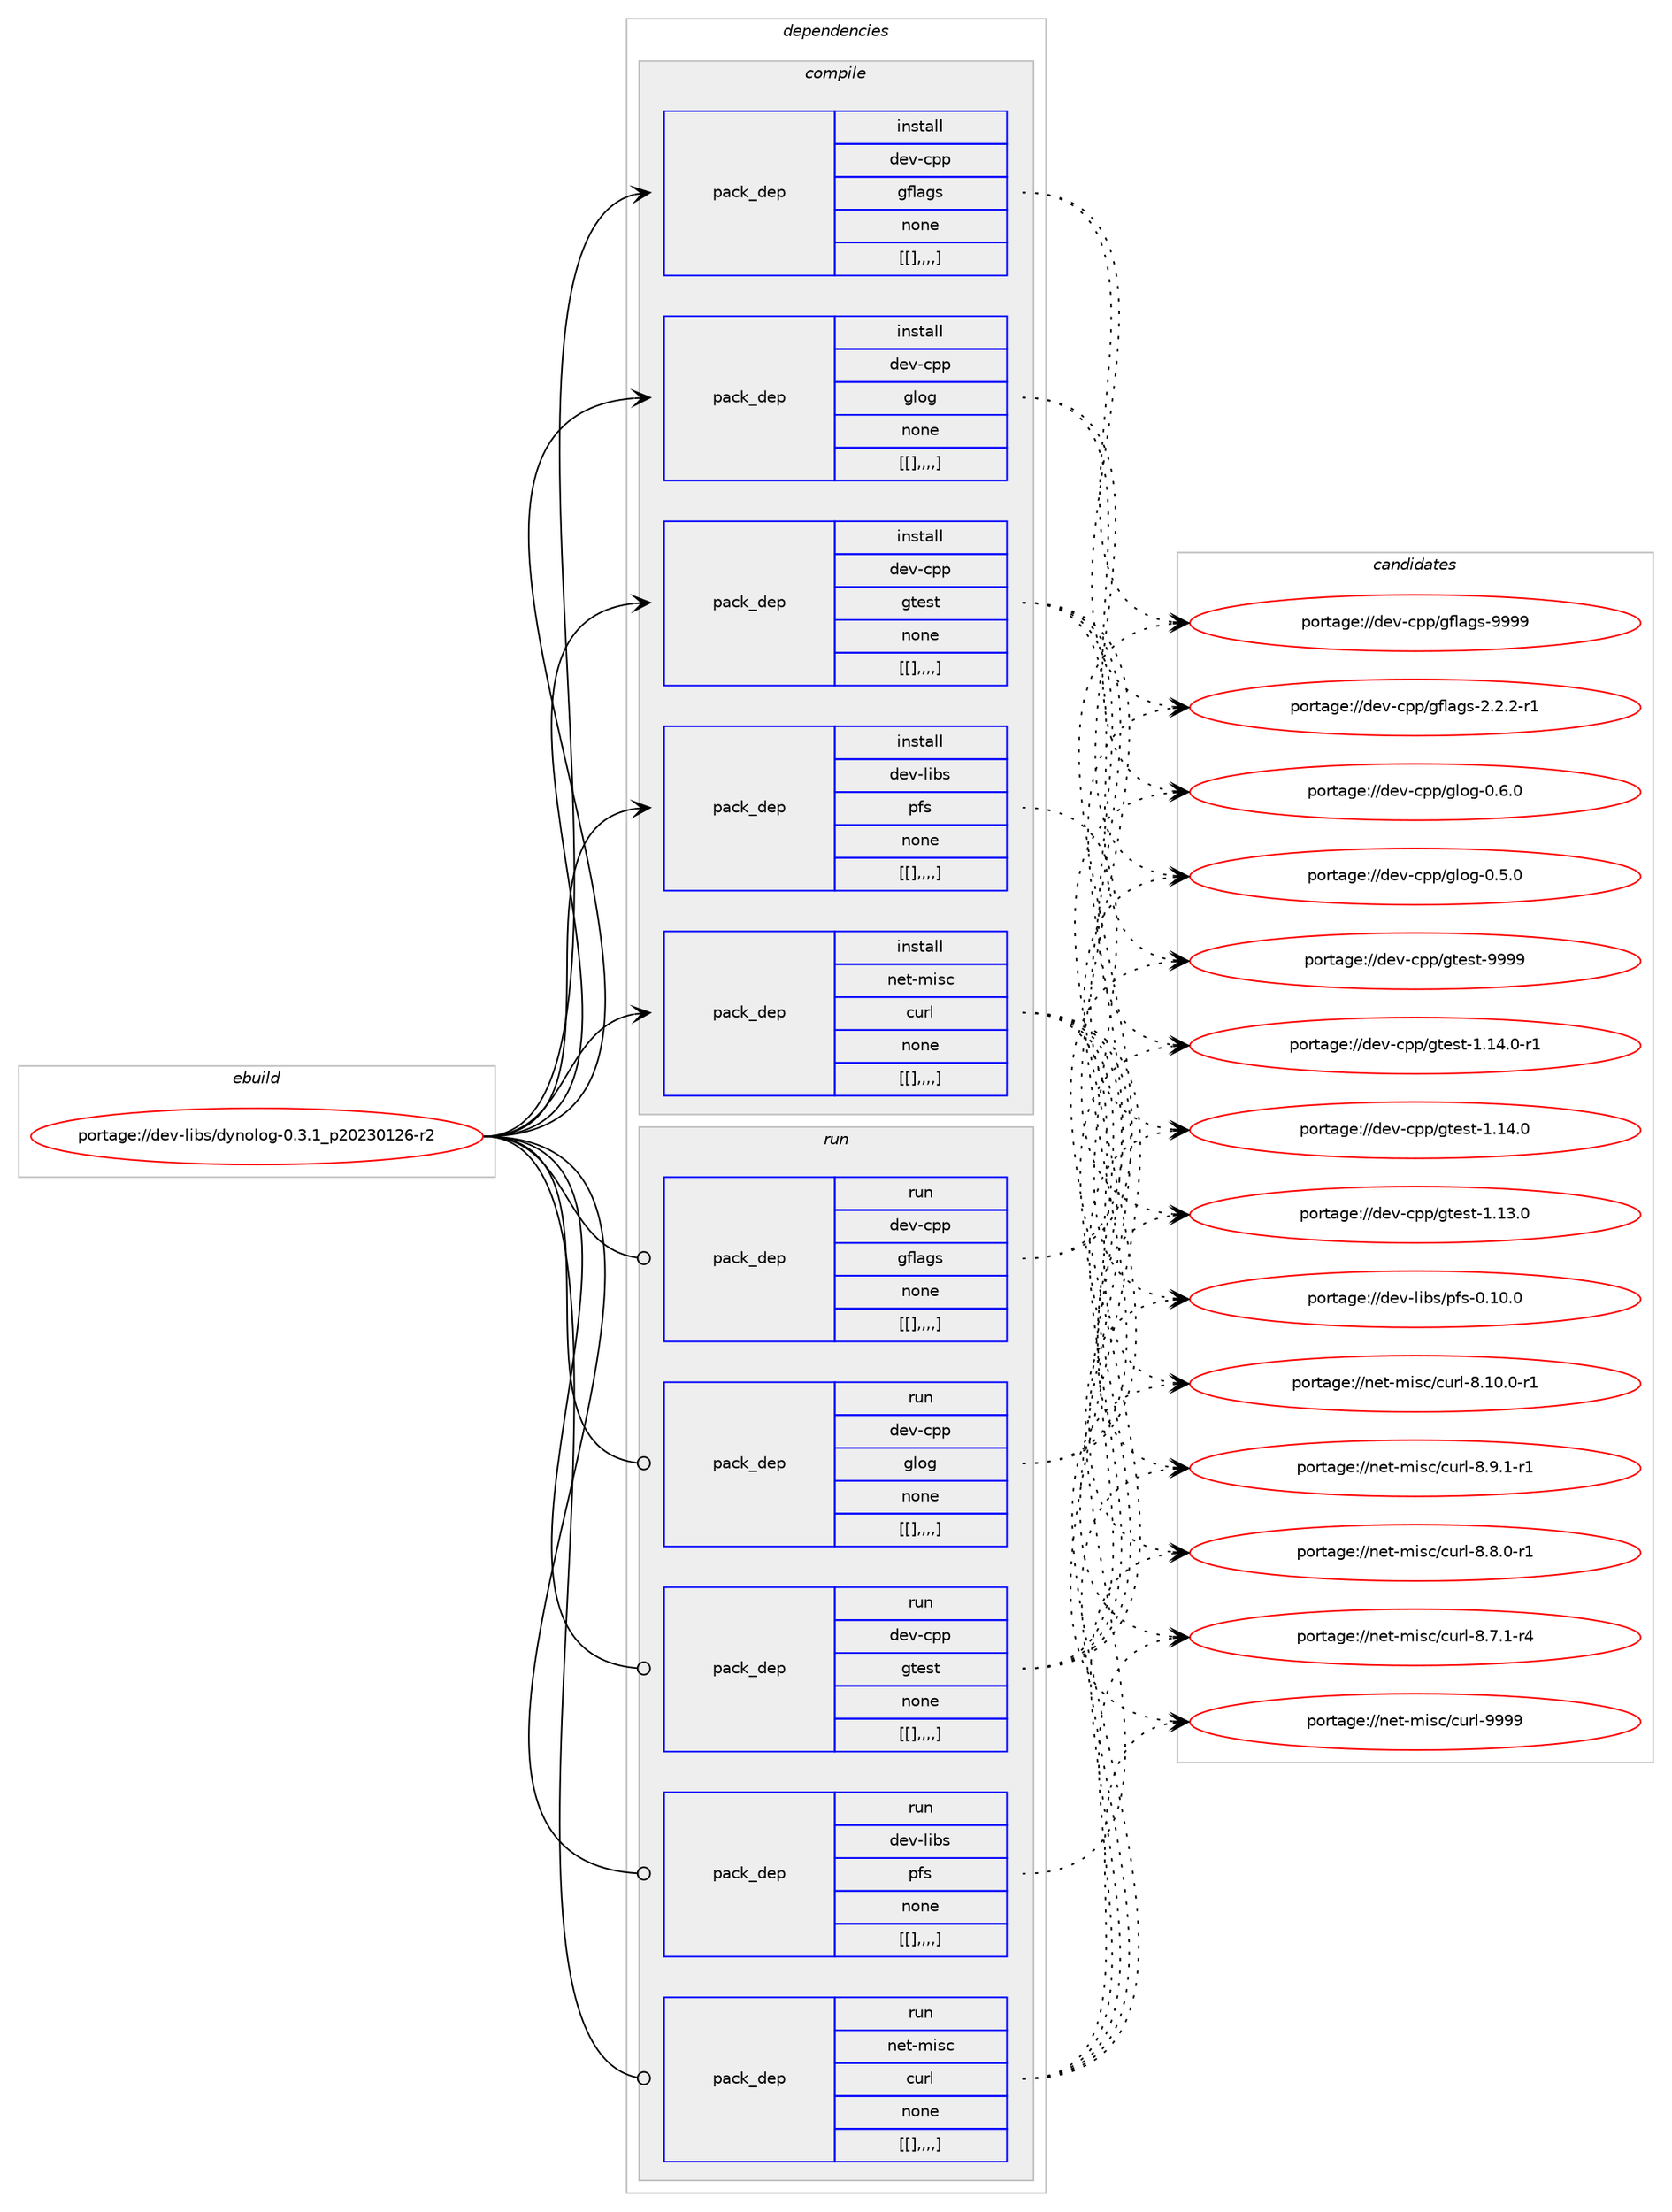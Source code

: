 digraph prolog {

# *************
# Graph options
# *************

newrank=true;
concentrate=true;
compound=true;
graph [rankdir=LR,fontname=Helvetica,fontsize=10,ranksep=1.5];#, ranksep=2.5, nodesep=0.2];
edge  [arrowhead=vee];
node  [fontname=Helvetica,fontsize=10];

# **********
# The ebuild
# **********

subgraph cluster_leftcol {
color=gray;
label=<<i>ebuild</i>>;
id [label="portage://dev-libs/dynolog-0.3.1_p20230126-r2", color=red, width=4, href="../dev-libs/dynolog-0.3.1_p20230126-r2.svg"];
}

# ****************
# The dependencies
# ****************

subgraph cluster_midcol {
color=gray;
label=<<i>dependencies</i>>;
subgraph cluster_compile {
fillcolor="#eeeeee";
style=filled;
label=<<i>compile</i>>;
subgraph pack80421 {
dependency107991 [label=<<TABLE BORDER="0" CELLBORDER="1" CELLSPACING="0" CELLPADDING="4" WIDTH="220"><TR><TD ROWSPAN="6" CELLPADDING="30">pack_dep</TD></TR><TR><TD WIDTH="110">install</TD></TR><TR><TD>dev-cpp</TD></TR><TR><TD>gflags</TD></TR><TR><TD>none</TD></TR><TR><TD>[[],,,,]</TD></TR></TABLE>>, shape=none, color=blue];
}
id:e -> dependency107991:w [weight=20,style="solid",arrowhead="vee"];
subgraph pack80422 {
dependency107992 [label=<<TABLE BORDER="0" CELLBORDER="1" CELLSPACING="0" CELLPADDING="4" WIDTH="220"><TR><TD ROWSPAN="6" CELLPADDING="30">pack_dep</TD></TR><TR><TD WIDTH="110">install</TD></TR><TR><TD>dev-cpp</TD></TR><TR><TD>glog</TD></TR><TR><TD>none</TD></TR><TR><TD>[[],,,,]</TD></TR></TABLE>>, shape=none, color=blue];
}
id:e -> dependency107992:w [weight=20,style="solid",arrowhead="vee"];
subgraph pack80423 {
dependency107993 [label=<<TABLE BORDER="0" CELLBORDER="1" CELLSPACING="0" CELLPADDING="4" WIDTH="220"><TR><TD ROWSPAN="6" CELLPADDING="30">pack_dep</TD></TR><TR><TD WIDTH="110">install</TD></TR><TR><TD>dev-cpp</TD></TR><TR><TD>gtest</TD></TR><TR><TD>none</TD></TR><TR><TD>[[],,,,]</TD></TR></TABLE>>, shape=none, color=blue];
}
id:e -> dependency107993:w [weight=20,style="solid",arrowhead="vee"];
subgraph pack80424 {
dependency107994 [label=<<TABLE BORDER="0" CELLBORDER="1" CELLSPACING="0" CELLPADDING="4" WIDTH="220"><TR><TD ROWSPAN="6" CELLPADDING="30">pack_dep</TD></TR><TR><TD WIDTH="110">install</TD></TR><TR><TD>dev-libs</TD></TR><TR><TD>pfs</TD></TR><TR><TD>none</TD></TR><TR><TD>[[],,,,]</TD></TR></TABLE>>, shape=none, color=blue];
}
id:e -> dependency107994:w [weight=20,style="solid",arrowhead="vee"];
subgraph pack80425 {
dependency107995 [label=<<TABLE BORDER="0" CELLBORDER="1" CELLSPACING="0" CELLPADDING="4" WIDTH="220"><TR><TD ROWSPAN="6" CELLPADDING="30">pack_dep</TD></TR><TR><TD WIDTH="110">install</TD></TR><TR><TD>net-misc</TD></TR><TR><TD>curl</TD></TR><TR><TD>none</TD></TR><TR><TD>[[],,,,]</TD></TR></TABLE>>, shape=none, color=blue];
}
id:e -> dependency107995:w [weight=20,style="solid",arrowhead="vee"];
}
subgraph cluster_compileandrun {
fillcolor="#eeeeee";
style=filled;
label=<<i>compile and run</i>>;
}
subgraph cluster_run {
fillcolor="#eeeeee";
style=filled;
label=<<i>run</i>>;
subgraph pack80426 {
dependency107996 [label=<<TABLE BORDER="0" CELLBORDER="1" CELLSPACING="0" CELLPADDING="4" WIDTH="220"><TR><TD ROWSPAN="6" CELLPADDING="30">pack_dep</TD></TR><TR><TD WIDTH="110">run</TD></TR><TR><TD>dev-cpp</TD></TR><TR><TD>gflags</TD></TR><TR><TD>none</TD></TR><TR><TD>[[],,,,]</TD></TR></TABLE>>, shape=none, color=blue];
}
id:e -> dependency107996:w [weight=20,style="solid",arrowhead="odot"];
subgraph pack80427 {
dependency107997 [label=<<TABLE BORDER="0" CELLBORDER="1" CELLSPACING="0" CELLPADDING="4" WIDTH="220"><TR><TD ROWSPAN="6" CELLPADDING="30">pack_dep</TD></TR><TR><TD WIDTH="110">run</TD></TR><TR><TD>dev-cpp</TD></TR><TR><TD>glog</TD></TR><TR><TD>none</TD></TR><TR><TD>[[],,,,]</TD></TR></TABLE>>, shape=none, color=blue];
}
id:e -> dependency107997:w [weight=20,style="solid",arrowhead="odot"];
subgraph pack80428 {
dependency107998 [label=<<TABLE BORDER="0" CELLBORDER="1" CELLSPACING="0" CELLPADDING="4" WIDTH="220"><TR><TD ROWSPAN="6" CELLPADDING="30">pack_dep</TD></TR><TR><TD WIDTH="110">run</TD></TR><TR><TD>dev-cpp</TD></TR><TR><TD>gtest</TD></TR><TR><TD>none</TD></TR><TR><TD>[[],,,,]</TD></TR></TABLE>>, shape=none, color=blue];
}
id:e -> dependency107998:w [weight=20,style="solid",arrowhead="odot"];
subgraph pack80429 {
dependency107999 [label=<<TABLE BORDER="0" CELLBORDER="1" CELLSPACING="0" CELLPADDING="4" WIDTH="220"><TR><TD ROWSPAN="6" CELLPADDING="30">pack_dep</TD></TR><TR><TD WIDTH="110">run</TD></TR><TR><TD>dev-libs</TD></TR><TR><TD>pfs</TD></TR><TR><TD>none</TD></TR><TR><TD>[[],,,,]</TD></TR></TABLE>>, shape=none, color=blue];
}
id:e -> dependency107999:w [weight=20,style="solid",arrowhead="odot"];
subgraph pack80430 {
dependency108000 [label=<<TABLE BORDER="0" CELLBORDER="1" CELLSPACING="0" CELLPADDING="4" WIDTH="220"><TR><TD ROWSPAN="6" CELLPADDING="30">pack_dep</TD></TR><TR><TD WIDTH="110">run</TD></TR><TR><TD>net-misc</TD></TR><TR><TD>curl</TD></TR><TR><TD>none</TD></TR><TR><TD>[[],,,,]</TD></TR></TABLE>>, shape=none, color=blue];
}
id:e -> dependency108000:w [weight=20,style="solid",arrowhead="odot"];
}
}

# **************
# The candidates
# **************

subgraph cluster_choices {
rank=same;
color=gray;
label=<<i>candidates</i>>;

subgraph choice80421 {
color=black;
nodesep=1;
choice100101118459911211247103102108971031154557575757 [label="portage://dev-cpp/gflags-9999", color=red, width=4,href="../dev-cpp/gflags-9999.svg"];
choice100101118459911211247103102108971031154550465046504511449 [label="portage://dev-cpp/gflags-2.2.2-r1", color=red, width=4,href="../dev-cpp/gflags-2.2.2-r1.svg"];
dependency107991:e -> choice100101118459911211247103102108971031154557575757:w [style=dotted,weight="100"];
dependency107991:e -> choice100101118459911211247103102108971031154550465046504511449:w [style=dotted,weight="100"];
}
subgraph choice80422 {
color=black;
nodesep=1;
choice100101118459911211247103108111103454846544648 [label="portage://dev-cpp/glog-0.6.0", color=red, width=4,href="../dev-cpp/glog-0.6.0.svg"];
choice100101118459911211247103108111103454846534648 [label="portage://dev-cpp/glog-0.5.0", color=red, width=4,href="../dev-cpp/glog-0.5.0.svg"];
dependency107992:e -> choice100101118459911211247103108111103454846544648:w [style=dotted,weight="100"];
dependency107992:e -> choice100101118459911211247103108111103454846534648:w [style=dotted,weight="100"];
}
subgraph choice80423 {
color=black;
nodesep=1;
choice1001011184599112112471031161011151164557575757 [label="portage://dev-cpp/gtest-9999", color=red, width=4,href="../dev-cpp/gtest-9999.svg"];
choice100101118459911211247103116101115116454946495246484511449 [label="portage://dev-cpp/gtest-1.14.0-r1", color=red, width=4,href="../dev-cpp/gtest-1.14.0-r1.svg"];
choice10010111845991121124710311610111511645494649524648 [label="portage://dev-cpp/gtest-1.14.0", color=red, width=4,href="../dev-cpp/gtest-1.14.0.svg"];
choice10010111845991121124710311610111511645494649514648 [label="portage://dev-cpp/gtest-1.13.0", color=red, width=4,href="../dev-cpp/gtest-1.13.0.svg"];
dependency107993:e -> choice1001011184599112112471031161011151164557575757:w [style=dotted,weight="100"];
dependency107993:e -> choice100101118459911211247103116101115116454946495246484511449:w [style=dotted,weight="100"];
dependency107993:e -> choice10010111845991121124710311610111511645494649524648:w [style=dotted,weight="100"];
dependency107993:e -> choice10010111845991121124710311610111511645494649514648:w [style=dotted,weight="100"];
}
subgraph choice80424 {
color=black;
nodesep=1;
choice10010111845108105981154711210211545484649484648 [label="portage://dev-libs/pfs-0.10.0", color=red, width=4,href="../dev-libs/pfs-0.10.0.svg"];
dependency107994:e -> choice10010111845108105981154711210211545484649484648:w [style=dotted,weight="100"];
}
subgraph choice80425 {
color=black;
nodesep=1;
choice110101116451091051159947991171141084557575757 [label="portage://net-misc/curl-9999", color=red, width=4,href="../net-misc/curl-9999.svg"];
choice11010111645109105115994799117114108455646494846484511449 [label="portage://net-misc/curl-8.10.0-r1", color=red, width=4,href="../net-misc/curl-8.10.0-r1.svg"];
choice110101116451091051159947991171141084556465746494511449 [label="portage://net-misc/curl-8.9.1-r1", color=red, width=4,href="../net-misc/curl-8.9.1-r1.svg"];
choice110101116451091051159947991171141084556465646484511449 [label="portage://net-misc/curl-8.8.0-r1", color=red, width=4,href="../net-misc/curl-8.8.0-r1.svg"];
choice110101116451091051159947991171141084556465546494511452 [label="portage://net-misc/curl-8.7.1-r4", color=red, width=4,href="../net-misc/curl-8.7.1-r4.svg"];
dependency107995:e -> choice110101116451091051159947991171141084557575757:w [style=dotted,weight="100"];
dependency107995:e -> choice11010111645109105115994799117114108455646494846484511449:w [style=dotted,weight="100"];
dependency107995:e -> choice110101116451091051159947991171141084556465746494511449:w [style=dotted,weight="100"];
dependency107995:e -> choice110101116451091051159947991171141084556465646484511449:w [style=dotted,weight="100"];
dependency107995:e -> choice110101116451091051159947991171141084556465546494511452:w [style=dotted,weight="100"];
}
subgraph choice80426 {
color=black;
nodesep=1;
choice100101118459911211247103102108971031154557575757 [label="portage://dev-cpp/gflags-9999", color=red, width=4,href="../dev-cpp/gflags-9999.svg"];
choice100101118459911211247103102108971031154550465046504511449 [label="portage://dev-cpp/gflags-2.2.2-r1", color=red, width=4,href="../dev-cpp/gflags-2.2.2-r1.svg"];
dependency107996:e -> choice100101118459911211247103102108971031154557575757:w [style=dotted,weight="100"];
dependency107996:e -> choice100101118459911211247103102108971031154550465046504511449:w [style=dotted,weight="100"];
}
subgraph choice80427 {
color=black;
nodesep=1;
choice100101118459911211247103108111103454846544648 [label="portage://dev-cpp/glog-0.6.0", color=red, width=4,href="../dev-cpp/glog-0.6.0.svg"];
choice100101118459911211247103108111103454846534648 [label="portage://dev-cpp/glog-0.5.0", color=red, width=4,href="../dev-cpp/glog-0.5.0.svg"];
dependency107997:e -> choice100101118459911211247103108111103454846544648:w [style=dotted,weight="100"];
dependency107997:e -> choice100101118459911211247103108111103454846534648:w [style=dotted,weight="100"];
}
subgraph choice80428 {
color=black;
nodesep=1;
choice1001011184599112112471031161011151164557575757 [label="portage://dev-cpp/gtest-9999", color=red, width=4,href="../dev-cpp/gtest-9999.svg"];
choice100101118459911211247103116101115116454946495246484511449 [label="portage://dev-cpp/gtest-1.14.0-r1", color=red, width=4,href="../dev-cpp/gtest-1.14.0-r1.svg"];
choice10010111845991121124710311610111511645494649524648 [label="portage://dev-cpp/gtest-1.14.0", color=red, width=4,href="../dev-cpp/gtest-1.14.0.svg"];
choice10010111845991121124710311610111511645494649514648 [label="portage://dev-cpp/gtest-1.13.0", color=red, width=4,href="../dev-cpp/gtest-1.13.0.svg"];
dependency107998:e -> choice1001011184599112112471031161011151164557575757:w [style=dotted,weight="100"];
dependency107998:e -> choice100101118459911211247103116101115116454946495246484511449:w [style=dotted,weight="100"];
dependency107998:e -> choice10010111845991121124710311610111511645494649524648:w [style=dotted,weight="100"];
dependency107998:e -> choice10010111845991121124710311610111511645494649514648:w [style=dotted,weight="100"];
}
subgraph choice80429 {
color=black;
nodesep=1;
choice10010111845108105981154711210211545484649484648 [label="portage://dev-libs/pfs-0.10.0", color=red, width=4,href="../dev-libs/pfs-0.10.0.svg"];
dependency107999:e -> choice10010111845108105981154711210211545484649484648:w [style=dotted,weight="100"];
}
subgraph choice80430 {
color=black;
nodesep=1;
choice110101116451091051159947991171141084557575757 [label="portage://net-misc/curl-9999", color=red, width=4,href="../net-misc/curl-9999.svg"];
choice11010111645109105115994799117114108455646494846484511449 [label="portage://net-misc/curl-8.10.0-r1", color=red, width=4,href="../net-misc/curl-8.10.0-r1.svg"];
choice110101116451091051159947991171141084556465746494511449 [label="portage://net-misc/curl-8.9.1-r1", color=red, width=4,href="../net-misc/curl-8.9.1-r1.svg"];
choice110101116451091051159947991171141084556465646484511449 [label="portage://net-misc/curl-8.8.0-r1", color=red, width=4,href="../net-misc/curl-8.8.0-r1.svg"];
choice110101116451091051159947991171141084556465546494511452 [label="portage://net-misc/curl-8.7.1-r4", color=red, width=4,href="../net-misc/curl-8.7.1-r4.svg"];
dependency108000:e -> choice110101116451091051159947991171141084557575757:w [style=dotted,weight="100"];
dependency108000:e -> choice11010111645109105115994799117114108455646494846484511449:w [style=dotted,weight="100"];
dependency108000:e -> choice110101116451091051159947991171141084556465746494511449:w [style=dotted,weight="100"];
dependency108000:e -> choice110101116451091051159947991171141084556465646484511449:w [style=dotted,weight="100"];
dependency108000:e -> choice110101116451091051159947991171141084556465546494511452:w [style=dotted,weight="100"];
}
}

}
